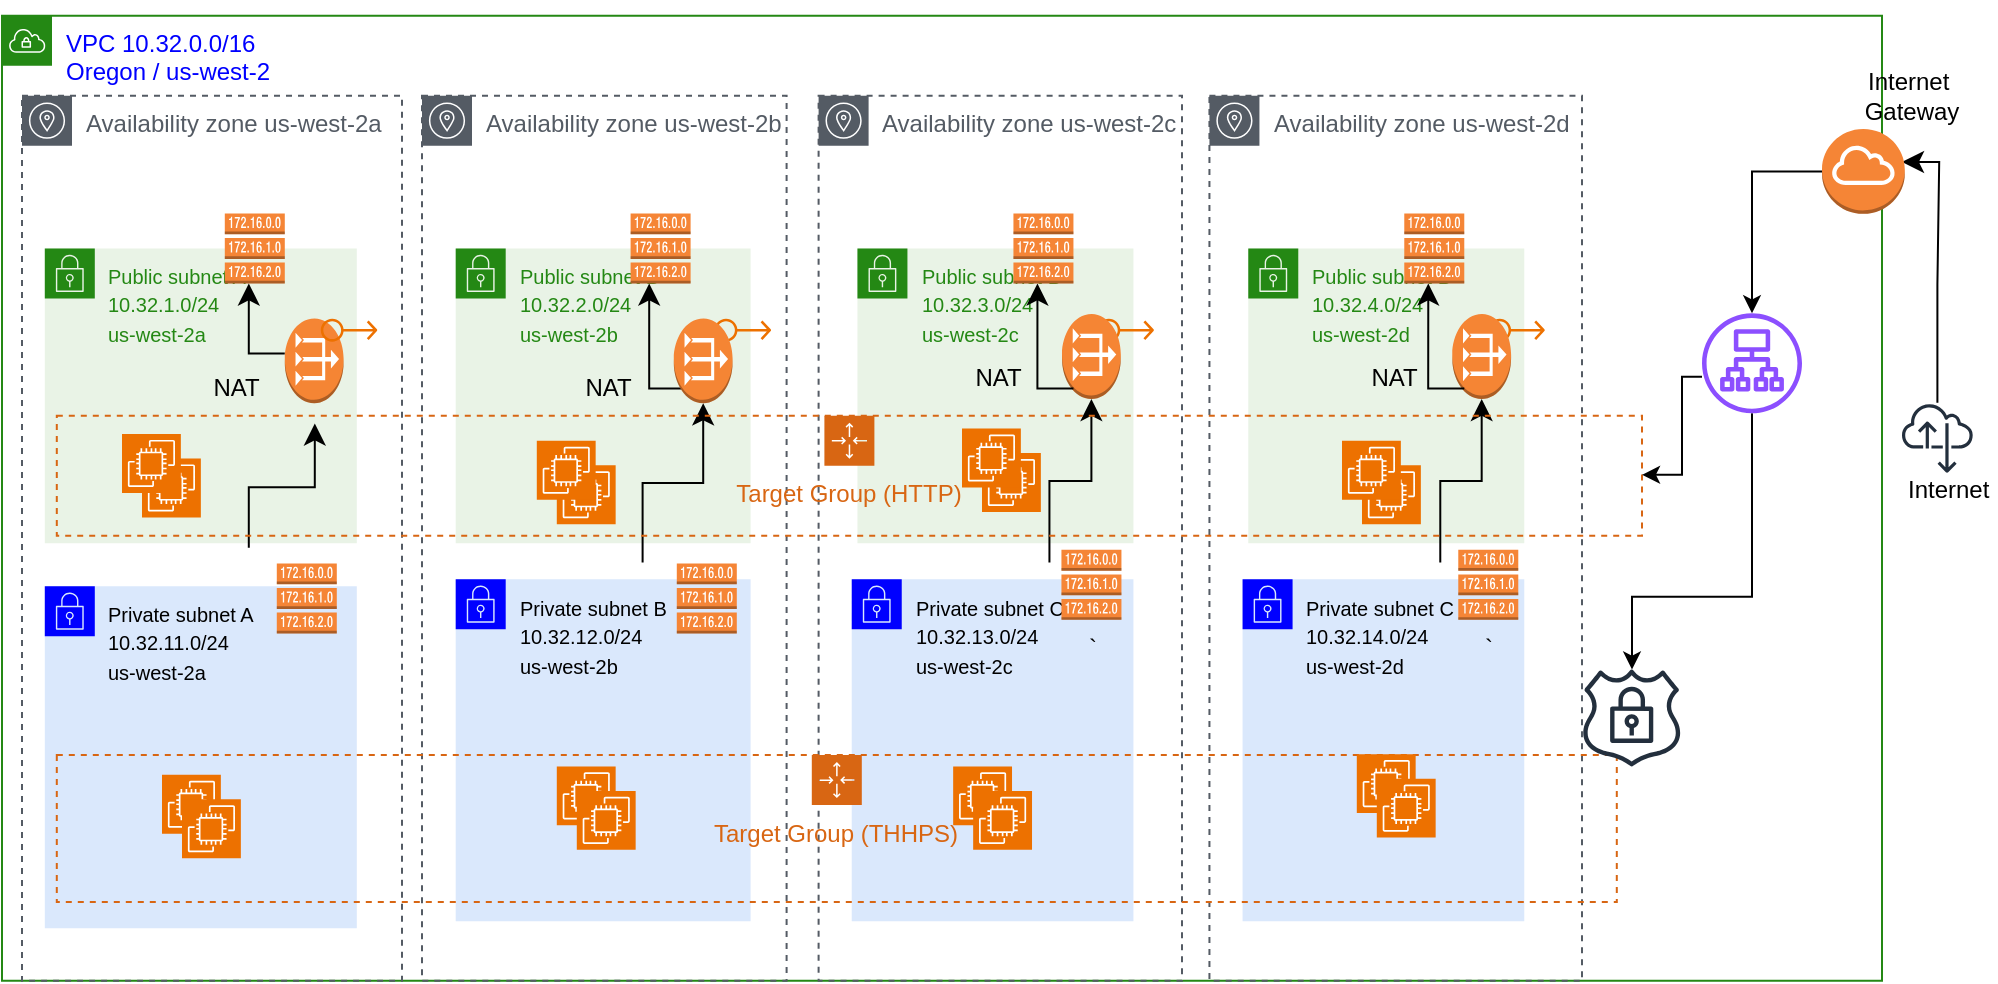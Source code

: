 <mxfile version="22.0.8" type="github">
  <diagram id="Ht1M8jgEwFfnCIfOTk4-" name="Page-1">
    <mxGraphModel dx="970" dy="1365" grid="1" gridSize="10" guides="1" tooltips="1" connect="1" arrows="1" fold="1" page="1" pageScale="1" pageWidth="1169" pageHeight="827" math="0" shadow="0">
      <root>
        <mxCell id="0" />
        <mxCell id="1" parent="0" />
        <mxCell id="oa0MFFQ-nruFWR2tFafd-1" value="" style="group" vertex="1" connectable="0" parent="1">
          <mxGeometry x="40" y="-797.59" width="940" height="490" as="geometry" />
        </mxCell>
        <mxCell id="trIx7C1fxaMWtldnHz-Z-1" value="&lt;font color=&quot;#0000ff&quot;&gt;VPC 10.32.0.0/16&lt;br&gt;Oregon / us-west-2&lt;br&gt;&lt;/font&gt;" style="points=[[0,0],[0.25,0],[0.5,0],[0.75,0],[1,0],[1,0.25],[1,0.5],[1,0.75],[1,1],[0.75,1],[0.5,1],[0.25,1],[0,1],[0,0.75],[0,0.5],[0,0.25]];outlineConnect=0;gradientColor=none;html=1;whiteSpace=wrap;fontSize=12;fontStyle=0;container=1;pointerEvents=0;collapsible=0;recursiveResize=0;shape=mxgraph.aws4.group;grIcon=mxgraph.aws4.group_vpc;strokeColor=#248814;fillColor=none;verticalAlign=top;align=left;spacingLeft=30;fontColor=#AAB7B8;dashed=0;" parent="oa0MFFQ-nruFWR2tFafd-1" vertex="1">
          <mxGeometry y="7.439" width="940" height="482.561" as="geometry" />
        </mxCell>
        <mxCell id="oa0MFFQ-nruFWR2tFafd-12" value="Availability zone us-west-2d" style="sketch=0;outlineConnect=0;gradientColor=none;html=1;whiteSpace=wrap;fontSize=12;fontStyle=0;shape=mxgraph.aws4.group;grIcon=mxgraph.aws4.group_availability_zone;strokeColor=#545B64;fillColor=none;verticalAlign=top;align=left;spacingLeft=30;fontColor=#545B64;dashed=1;" vertex="1" parent="trIx7C1fxaMWtldnHz-Z-1">
          <mxGeometry x="603.72" y="40" width="186.28" height="442.56" as="geometry" />
        </mxCell>
        <mxCell id="trIx7C1fxaMWtldnHz-Z-4" value="Availability zone us-west-2c" style="sketch=0;outlineConnect=0;gradientColor=none;html=1;whiteSpace=wrap;fontSize=12;fontStyle=0;shape=mxgraph.aws4.group;grIcon=mxgraph.aws4.group_availability_zone;strokeColor=#545B64;fillColor=none;verticalAlign=top;align=left;spacingLeft=30;fontColor=#545B64;dashed=1;" parent="trIx7C1fxaMWtldnHz-Z-1" vertex="1">
          <mxGeometry x="408.3" y="40" width="181.7" height="442.56" as="geometry" />
        </mxCell>
        <mxCell id="trIx7C1fxaMWtldnHz-Z-2" value="Availability zone us-west-2a" style="sketch=0;outlineConnect=0;gradientColor=none;html=1;whiteSpace=wrap;fontSize=12;fontStyle=0;shape=mxgraph.aws4.group;grIcon=mxgraph.aws4.group_availability_zone;strokeColor=#545B64;fillColor=none;verticalAlign=top;align=left;spacingLeft=30;fontColor=#545B64;dashed=1;" parent="trIx7C1fxaMWtldnHz-Z-1" vertex="1">
          <mxGeometry x="10" y="40" width="190" height="442.55" as="geometry" />
        </mxCell>
        <mxCell id="trIx7C1fxaMWtldnHz-Z-3" value="Availability zone us-west-2b" style="sketch=0;outlineConnect=0;gradientColor=none;html=1;whiteSpace=wrap;fontSize=12;fontStyle=0;shape=mxgraph.aws4.group;grIcon=mxgraph.aws4.group_availability_zone;strokeColor=#545B64;fillColor=none;verticalAlign=top;align=left;spacingLeft=30;fontColor=#545B64;dashed=1;" parent="trIx7C1fxaMWtldnHz-Z-1" vertex="1">
          <mxGeometry x="210" y="40" width="182.3" height="442.56" as="geometry" />
        </mxCell>
        <mxCell id="trIx7C1fxaMWtldnHz-Z-6" value="&lt;font style=&quot;font-size: 10px;&quot;&gt;Public subnet A&lt;br&gt;10.32.1.0/24&lt;br&gt;us-west-2a&lt;/font&gt;" style="points=[[0,0],[0.25,0],[0.5,0],[0.75,0],[1,0],[1,0.25],[1,0.5],[1,0.75],[1,1],[0.75,1],[0.5,1],[0.25,1],[0,1],[0,0.75],[0,0.5],[0,0.25]];outlineConnect=0;gradientColor=none;html=1;whiteSpace=wrap;fontSize=12;fontStyle=0;container=1;pointerEvents=0;collapsible=0;recursiveResize=0;shape=mxgraph.aws4.group;grIcon=mxgraph.aws4.group_security_group;grStroke=0;strokeColor=#248814;fillColor=#E9F3E6;verticalAlign=top;align=left;spacingLeft=30;fontColor=#248814;dashed=0;" parent="trIx7C1fxaMWtldnHz-Z-1" vertex="1">
          <mxGeometry x="21.4" y="116.366" width="156" height="147.438" as="geometry" />
        </mxCell>
        <mxCell id="trIx7C1fxaMWtldnHz-Z-20" value="" style="outlineConnect=0;dashed=0;verticalLabelPosition=bottom;verticalAlign=top;align=center;html=1;shape=mxgraph.aws3.route_table;fillColor=#F58536;gradientColor=none;" parent="trIx7C1fxaMWtldnHz-Z-6" vertex="1">
          <mxGeometry x="90" y="-17.5" width="30" height="35" as="geometry" />
        </mxCell>
        <mxCell id="aHG4INUPpNTib7LrLTzQ-5" value="" style="edgeStyle=segmentEdgeStyle;endArrow=classic;html=1;curved=0;rounded=0;endSize=8;startSize=8;exitX=0;exitY=0.412;exitDx=0;exitDy=0;exitPerimeter=0;" parent="trIx7C1fxaMWtldnHz-Z-6" source="trIx7C1fxaMWtldnHz-Z-14" edge="1">
          <mxGeometry width="50" height="50" relative="1" as="geometry">
            <mxPoint x="132" y="70" as="sourcePoint" />
            <mxPoint x="102" y="17.5" as="targetPoint" />
          </mxGeometry>
        </mxCell>
        <mxCell id="aHG4INUPpNTib7LrLTzQ-13" value="" style="edgeStyle=elbowEdgeStyle;elbow=vertical;endArrow=classic;html=1;curved=0;rounded=0;endSize=8;startSize=8;entryX=0.5;entryY=1;entryDx=0;entryDy=0;entryPerimeter=0;" parent="trIx7C1fxaMWtldnHz-Z-6" edge="1">
          <mxGeometry width="50" height="50" relative="1" as="geometry">
            <mxPoint x="102" y="149.625" as="sourcePoint" />
            <mxPoint x="135" y="87.5" as="targetPoint" />
            <Array as="points">
              <mxPoint x="-30" y="119.437" />
            </Array>
          </mxGeometry>
        </mxCell>
        <mxCell id="trIx7C1fxaMWtldnHz-Z-8" value="&lt;font style=&quot;font-size: 10px;&quot;&gt;Public subnet B&lt;br&gt;10.32.2.0/24&lt;br&gt;us-west-2b&lt;/font&gt;" style="points=[[0,0],[0.25,0],[0.5,0],[0.75,0],[1,0],[1,0.25],[1,0.5],[1,0.75],[1,1],[0.75,1],[0.5,1],[0.25,1],[0,1],[0,0.75],[0,0.5],[0,0.25]];outlineConnect=0;gradientColor=none;html=1;whiteSpace=wrap;fontSize=12;fontStyle=0;container=1;pointerEvents=0;collapsible=0;recursiveResize=0;shape=mxgraph.aws4.group;grIcon=mxgraph.aws4.group_security_group;grStroke=0;strokeColor=#248814;fillColor=#E9F3E6;verticalAlign=top;align=left;spacingLeft=30;fontColor=#248814;dashed=0;" parent="trIx7C1fxaMWtldnHz-Z-1" vertex="1">
          <mxGeometry x="226.85" y="116.366" width="147.45" height="147.438" as="geometry" />
        </mxCell>
        <mxCell id="trIx7C1fxaMWtldnHz-Z-24" value="" style="sketch=0;outlineConnect=0;fontColor=#232F3E;gradientColor=none;fillColor=#ED7100;strokeColor=none;dashed=0;verticalLabelPosition=bottom;verticalAlign=top;align=center;html=1;fontSize=12;fontStyle=0;aspect=fixed;pointerEvents=1;shape=mxgraph.aws4.elastic_ip_address;" parent="trIx7C1fxaMWtldnHz-Z-8" vertex="1">
          <mxGeometry x="129.45" y="35" width="28.286" height="11.786" as="geometry" />
        </mxCell>
        <mxCell id="aHG4INUPpNTib7LrLTzQ-3" value="" style="edgeStyle=elbowEdgeStyle;elbow=vertical;endArrow=classic;html=1;curved=0;rounded=0;endSize=8;startSize=8;entryX=0.5;entryY=1;entryDx=0;entryDy=0;entryPerimeter=0;" parent="trIx7C1fxaMWtldnHz-Z-8" edge="1" target="trIx7C1fxaMWtldnHz-Z-15">
          <mxGeometry width="50" height="50" relative="1" as="geometry">
            <mxPoint x="93.45" y="157.062" as="sourcePoint" />
            <mxPoint x="126.45" y="94.938" as="targetPoint" />
          </mxGeometry>
        </mxCell>
        <mxCell id="aHG4INUPpNTib7LrLTzQ-10" value="" style="edgeStyle=segmentEdgeStyle;endArrow=classic;html=1;curved=0;rounded=0;endSize=8;startSize=8;exitX=0;exitY=0.412;exitDx=0;exitDy=0;exitPerimeter=0;" parent="trIx7C1fxaMWtldnHz-Z-8" edge="1">
          <mxGeometry width="50" height="50" relative="1" as="geometry">
            <mxPoint x="114.75" y="70" as="sourcePoint" />
            <mxPoint x="96.75" y="17.5" as="targetPoint" />
          </mxGeometry>
        </mxCell>
        <mxCell id="aHG4INUPpNTib7LrLTzQ-14" value="" style="outlineConnect=0;dashed=0;verticalLabelPosition=bottom;verticalAlign=top;align=center;html=1;shape=mxgraph.aws3.route_table;fillColor=#F58536;gradientColor=none;" parent="trIx7C1fxaMWtldnHz-Z-8" vertex="1">
          <mxGeometry x="87.45" y="-17.5" width="30" height="35" as="geometry" />
        </mxCell>
        <mxCell id="trIx7C1fxaMWtldnHz-Z-10" value="&lt;font style=&quot;font-size: 10px;&quot;&gt;Private subnet A&lt;br&gt;10.32.11.0/24&lt;br&gt;us-west-2a&lt;/font&gt;" style="points=[[0,0],[0.25,0],[0.5,0],[0.75,0],[1,0],[1,0.25],[1,0.5],[1,0.75],[1,1],[0.75,1],[0.5,1],[0.25,1],[0,1],[0,0.75],[0,0.5],[0,0.25]];outlineConnect=0;html=1;whiteSpace=wrap;fontSize=12;fontStyle=0;container=1;pointerEvents=0;collapsible=0;recursiveResize=0;shape=mxgraph.aws4.group;grIcon=mxgraph.aws4.group_security_group;grStroke=0;strokeColor=#0000FF;fillColor=#dae8fc;verticalAlign=top;align=left;spacingLeft=30;dashed=0;" parent="trIx7C1fxaMWtldnHz-Z-1" vertex="1">
          <mxGeometry x="21.4" y="285.241" width="156" height="171.063" as="geometry" />
        </mxCell>
        <mxCell id="trIx7C1fxaMWtldnHz-Z-11" value="&lt;font style=&quot;font-size: 10px;&quot;&gt;Private subnet B&lt;br&gt;10.32.12.0/24&lt;br&gt;us-west-2b&lt;/font&gt;" style="points=[[0,0],[0.25,0],[0.5,0],[0.75,0],[1,0],[1,0.25],[1,0.5],[1,0.75],[1,1],[0.75,1],[0.5,1],[0.25,1],[0,1],[0,0.75],[0,0.5],[0,0.25]];outlineConnect=0;html=1;whiteSpace=wrap;fontSize=12;fontStyle=0;container=1;pointerEvents=0;collapsible=0;recursiveResize=0;shape=mxgraph.aws4.group;grIcon=mxgraph.aws4.group_security_group;grStroke=0;strokeColor=#0000FF;fillColor=#dae8fc;verticalAlign=top;align=left;spacingLeft=30;dashed=0;" parent="trIx7C1fxaMWtldnHz-Z-1" vertex="1">
          <mxGeometry x="226.85" y="281.741" width="147.45" height="171.063" as="geometry" />
        </mxCell>
        <mxCell id="trIx7C1fxaMWtldnHz-Z-14" value="" style="outlineConnect=0;dashed=0;verticalLabelPosition=bottom;verticalAlign=top;align=center;html=1;shape=mxgraph.aws3.vpc_nat_gateway;fillColor=#F58534;gradientColor=none;" parent="trIx7C1fxaMWtldnHz-Z-1" vertex="1">
          <mxGeometry x="141.4" y="151.366" width="29.4" height="42.437" as="geometry" />
        </mxCell>
        <mxCell id="trIx7C1fxaMWtldnHz-Z-22" value="" style="sketch=0;outlineConnect=0;fontColor=#232F3E;gradientColor=none;fillColor=#ED7100;strokeColor=none;dashed=0;verticalLabelPosition=bottom;verticalAlign=top;align=center;html=1;fontSize=12;fontStyle=0;aspect=fixed;pointerEvents=1;shape=mxgraph.aws4.elastic_ip_address;" parent="trIx7C1fxaMWtldnHz-Z-1" vertex="1">
          <mxGeometry x="159.4" y="151.366" width="28.286" height="11.786" as="geometry" />
        </mxCell>
        <mxCell id="trIx7C1fxaMWtldnHz-Z-9" value="&lt;font style=&quot;font-size: 10px;&quot;&gt;Public subnet B&lt;br&gt;10.32.3.0/24&lt;br&gt;us-west-2c&lt;/font&gt;" style="points=[[0,0],[0.25,0],[0.5,0],[0.75,0],[1,0],[1,0.25],[1,0.5],[1,0.75],[1,1],[0.75,1],[0.5,1],[0.25,1],[0,1],[0,0.75],[0,0.5],[0,0.25]];outlineConnect=0;gradientColor=none;html=1;whiteSpace=wrap;fontSize=12;fontStyle=0;container=1;pointerEvents=0;collapsible=0;recursiveResize=0;shape=mxgraph.aws4.group;grIcon=mxgraph.aws4.group_security_group;grStroke=0;strokeColor=#248814;fillColor=#E9F3E6;verticalAlign=top;align=left;spacingLeft=30;fontColor=#248814;dashed=0;" parent="trIx7C1fxaMWtldnHz-Z-1" vertex="1">
          <mxGeometry x="427.72" y="116.366" width="138" height="147.438" as="geometry" />
        </mxCell>
        <mxCell id="trIx7C1fxaMWtldnHz-Z-25" value="" style="sketch=0;outlineConnect=0;fontColor=#232F3E;gradientColor=none;fillColor=#ED7100;strokeColor=none;dashed=0;verticalLabelPosition=bottom;verticalAlign=top;align=center;html=1;fontSize=12;fontStyle=0;aspect=fixed;pointerEvents=1;shape=mxgraph.aws4.elastic_ip_address;" parent="trIx7C1fxaMWtldnHz-Z-1" vertex="1">
          <mxGeometry x="547.72" y="151.366" width="28.286" height="11.786" as="geometry" />
        </mxCell>
        <mxCell id="trIx7C1fxaMWtldnHz-Z-16" value="" style="outlineConnect=0;dashed=0;verticalLabelPosition=bottom;verticalAlign=top;align=center;html=1;shape=mxgraph.aws3.vpc_nat_gateway;fillColor=#F58534;gradientColor=none;" parent="trIx7C1fxaMWtldnHz-Z-1" vertex="1">
          <mxGeometry x="530.0" y="149.176" width="29.4" height="42.437" as="geometry" />
        </mxCell>
        <mxCell id="trIx7C1fxaMWtldnHz-Z-12" value="&lt;font style=&quot;font-size: 10px;&quot;&gt;Private subnet C&lt;br&gt;10.32.13.0/24&lt;br&gt;us-west-2c&lt;/font&gt;" style="points=[[0,0],[0.25,0],[0.5,0],[0.75,0],[1,0],[1,0.25],[1,0.5],[1,0.75],[1,1],[0.75,1],[0.5,1],[0.25,1],[0,1],[0,0.75],[0,0.5],[0,0.25]];outlineConnect=0;html=1;whiteSpace=wrap;fontSize=12;fontStyle=0;container=1;pointerEvents=0;collapsible=0;recursiveResize=0;shape=mxgraph.aws4.group;grIcon=mxgraph.aws4.group_security_group;grStroke=0;strokeColor=#0000FF;fillColor=#dae8fc;verticalAlign=top;align=left;spacingLeft=30;dashed=0;" parent="trIx7C1fxaMWtldnHz-Z-1" vertex="1">
          <mxGeometry x="424.87" y="281.741" width="140.85" height="171.063" as="geometry" />
        </mxCell>
        <mxCell id="aHG4INUPpNTib7LrLTzQ-4" value="" style="edgeStyle=elbowEdgeStyle;elbow=vertical;endArrow=classic;html=1;curved=0;rounded=0;endSize=8;startSize=8;entryX=0.5;entryY=1;entryDx=0;entryDy=0;entryPerimeter=0;" parent="trIx7C1fxaMWtldnHz-Z-1" target="trIx7C1fxaMWtldnHz-Z-16" edge="1">
          <mxGeometry width="50" height="50" relative="1" as="geometry">
            <mxPoint x="523.72" y="273.429" as="sourcePoint" />
            <mxPoint x="556.72" y="211.304" as="targetPoint" />
          </mxGeometry>
        </mxCell>
        <mxCell id="aHG4INUPpNTib7LrLTzQ-11" value="" style="edgeStyle=segmentEdgeStyle;endArrow=classic;html=1;curved=0;rounded=0;endSize=8;startSize=8;exitX=0;exitY=0.412;exitDx=0;exitDy=0;exitPerimeter=0;" parent="trIx7C1fxaMWtldnHz-Z-1" edge="1">
          <mxGeometry width="50" height="50" relative="1" as="geometry">
            <mxPoint x="535.72" y="186.366" as="sourcePoint" />
            <mxPoint x="517.72" y="133.866" as="targetPoint" />
          </mxGeometry>
        </mxCell>
        <mxCell id="oa0MFFQ-nruFWR2tFafd-5" value="&lt;font style=&quot;font-size: 10px;&quot;&gt;Public subnet B&lt;br&gt;10.32.4.0/24&lt;br&gt;us-west-2d&lt;/font&gt;" style="points=[[0,0],[0.25,0],[0.5,0],[0.75,0],[1,0],[1,0.25],[1,0.5],[1,0.75],[1,1],[0.75,1],[0.5,1],[0.25,1],[0,1],[0,0.75],[0,0.5],[0,0.25]];outlineConnect=0;gradientColor=none;html=1;whiteSpace=wrap;fontSize=12;fontStyle=0;container=1;pointerEvents=0;collapsible=0;recursiveResize=0;shape=mxgraph.aws4.group;grIcon=mxgraph.aws4.group_security_group;grStroke=0;strokeColor=#248814;fillColor=#E9F3E6;verticalAlign=top;align=left;spacingLeft=30;fontColor=#248814;dashed=0;" vertex="1" parent="trIx7C1fxaMWtldnHz-Z-1">
          <mxGeometry x="623.14" y="116.366" width="138" height="147.438" as="geometry" />
        </mxCell>
        <mxCell id="oa0MFFQ-nruFWR2tFafd-6" value="" style="sketch=0;outlineConnect=0;fontColor=#232F3E;gradientColor=none;fillColor=#ED7100;strokeColor=none;dashed=0;verticalLabelPosition=bottom;verticalAlign=top;align=center;html=1;fontSize=12;fontStyle=0;aspect=fixed;pointerEvents=1;shape=mxgraph.aws4.elastic_ip_address;" vertex="1" parent="trIx7C1fxaMWtldnHz-Z-1">
          <mxGeometry x="743.14" y="151.366" width="28.286" height="11.786" as="geometry" />
        </mxCell>
        <mxCell id="oa0MFFQ-nruFWR2tFafd-7" value="" style="outlineConnect=0;dashed=0;verticalLabelPosition=bottom;verticalAlign=top;align=center;html=1;shape=mxgraph.aws3.vpc_nat_gateway;fillColor=#F58534;gradientColor=none;" vertex="1" parent="trIx7C1fxaMWtldnHz-Z-1">
          <mxGeometry x="725.14" y="149.176" width="29.4" height="42.437" as="geometry" />
        </mxCell>
        <mxCell id="oa0MFFQ-nruFWR2tFafd-8" value="&lt;font style=&quot;font-size: 10px;&quot;&gt;Private subnet C&lt;br&gt;10.32.14.0/24&lt;br&gt;us-west-2d&lt;/font&gt;" style="points=[[0,0],[0.25,0],[0.5,0],[0.75,0],[1,0],[1,0.25],[1,0.5],[1,0.75],[1,1],[0.75,1],[0.5,1],[0.25,1],[0,1],[0,0.75],[0,0.5],[0,0.25]];outlineConnect=0;html=1;whiteSpace=wrap;fontSize=12;fontStyle=0;container=1;pointerEvents=0;collapsible=0;recursiveResize=0;shape=mxgraph.aws4.group;grIcon=mxgraph.aws4.group_security_group;grStroke=0;strokeColor=#0000FF;fillColor=#dae8fc;verticalAlign=top;align=left;spacingLeft=30;dashed=0;" vertex="1" parent="trIx7C1fxaMWtldnHz-Z-1">
          <mxGeometry x="620.29" y="281.741" width="140.85" height="171.063" as="geometry" />
        </mxCell>
        <mxCell id="oa0MFFQ-nruFWR2tFafd-10" value="" style="edgeStyle=elbowEdgeStyle;elbow=vertical;endArrow=classic;html=1;curved=0;rounded=0;endSize=8;startSize=8;entryX=0.5;entryY=1;entryDx=0;entryDy=0;entryPerimeter=0;" edge="1" target="oa0MFFQ-nruFWR2tFafd-7" parent="trIx7C1fxaMWtldnHz-Z-1">
          <mxGeometry width="50" height="50" relative="1" as="geometry">
            <mxPoint x="719.14" y="273.429" as="sourcePoint" />
            <mxPoint x="752.14" y="211.304" as="targetPoint" />
          </mxGeometry>
        </mxCell>
        <mxCell id="oa0MFFQ-nruFWR2tFafd-11" value="" style="edgeStyle=segmentEdgeStyle;endArrow=classic;html=1;curved=0;rounded=0;endSize=8;startSize=8;exitX=0;exitY=0.412;exitDx=0;exitDy=0;exitPerimeter=0;" edge="1" parent="trIx7C1fxaMWtldnHz-Z-1">
          <mxGeometry width="50" height="50" relative="1" as="geometry">
            <mxPoint x="731.14" y="186.366" as="sourcePoint" />
            <mxPoint x="713.14" y="133.866" as="targetPoint" />
          </mxGeometry>
        </mxCell>
        <mxCell id="trIx7C1fxaMWtldnHz-Z-21" value="" style="outlineConnect=0;dashed=0;verticalLabelPosition=bottom;verticalAlign=top;align=center;html=1;shape=mxgraph.aws3.route_table;fillColor=#F58536;gradientColor=none;" parent="trIx7C1fxaMWtldnHz-Z-1" vertex="1">
          <mxGeometry x="505.72" y="98.865" width="30" height="35" as="geometry" />
        </mxCell>
        <mxCell id="oa0MFFQ-nruFWR2tFafd-13" value="" style="outlineConnect=0;dashed=0;verticalLabelPosition=bottom;verticalAlign=top;align=center;html=1;shape=mxgraph.aws3.route_table;fillColor=#F58536;gradientColor=none;" vertex="1" parent="trIx7C1fxaMWtldnHz-Z-1">
          <mxGeometry x="701.14" y="98.865" width="30" height="35" as="geometry" />
        </mxCell>
        <mxCell id="oa0MFFQ-nruFWR2tFafd-25" value="Target Group (HTTP)" style="points=[[0,0],[0.25,0],[0.5,0],[0.75,0],[1,0],[1,0.25],[1,0.5],[1,0.75],[1,1],[0.75,1],[0.5,1],[0.25,1],[0,1],[0,0.75],[0,0.5],[0,0.25]];outlineConnect=0;gradientColor=none;html=1;whiteSpace=wrap;fontSize=12;fontStyle=0;container=1;pointerEvents=0;collapsible=0;recursiveResize=0;shape=mxgraph.aws4.groupCenter;grIcon=mxgraph.aws4.group_auto_scaling_group;grStroke=1;strokeColor=#D86613;fillColor=none;verticalAlign=top;align=center;fontColor=#D86613;dashed=1;spacingTop=25;" vertex="1" parent="trIx7C1fxaMWtldnHz-Z-1">
          <mxGeometry x="27.4" y="200" width="792.6" height="60" as="geometry" />
        </mxCell>
        <mxCell id="oa0MFFQ-nruFWR2tFafd-31" value="" style="sketch=0;points=[[0,0,0],[0.25,0,0],[0.5,0,0],[0.75,0,0],[1,0,0],[0,1,0],[0.25,1,0],[0.5,1,0],[0.75,1,0],[1,1,0],[0,0.25,0],[0,0.5,0],[0,0.75,0],[1,0.25,0],[1,0.5,0],[1,0.75,0]];outlineConnect=0;fontColor=#232F3E;fillColor=#ED7100;strokeColor=#ffffff;dashed=0;verticalLabelPosition=bottom;verticalAlign=top;align=center;html=1;fontSize=12;fontStyle=0;aspect=fixed;shape=mxgraph.aws4.resourceIcon;resIcon=mxgraph.aws4.ec2;" vertex="1" parent="trIx7C1fxaMWtldnHz-Z-1">
          <mxGeometry x="475.58" y="375.365" width="29.43" height="29.43" as="geometry" />
        </mxCell>
        <mxCell id="oa0MFFQ-nruFWR2tFafd-32" value="" style="sketch=0;points=[[0,0,0],[0.25,0,0],[0.5,0,0],[0.75,0,0],[1,0,0],[0,1,0],[0.25,1,0],[0.5,1,0],[0.75,1,0],[1,1,0],[0,0.25,0],[0,0.5,0],[0,0.75,0],[1,0.25,0],[1,0.5,0],[1,0.75,0]];outlineConnect=0;fontColor=#232F3E;fillColor=#ED7100;strokeColor=#ffffff;dashed=0;verticalLabelPosition=bottom;verticalAlign=top;align=center;html=1;fontSize=12;fontStyle=0;aspect=fixed;shape=mxgraph.aws4.resourceIcon;resIcon=mxgraph.aws4.ec2;" vertex="1" parent="trIx7C1fxaMWtldnHz-Z-1">
          <mxGeometry x="485.58" y="387.615" width="29.43" height="29.43" as="geometry" />
        </mxCell>
        <mxCell id="oa0MFFQ-nruFWR2tFafd-38" value="NAT&amp;nbsp;" style="text;html=1;strokeColor=none;fillColor=none;align=center;verticalAlign=middle;whiteSpace=wrap;rounded=0;" vertex="1" parent="trIx7C1fxaMWtldnHz-Z-1">
          <mxGeometry x="680" y="167.553" width="36" height="26.25" as="geometry" />
        </mxCell>
        <mxCell id="oa0MFFQ-nruFWR2tFafd-40" value="Target Group (THHPS)" style="points=[[0,0],[0.25,0],[0.5,0],[0.75,0],[1,0],[1,0.25],[1,0.5],[1,0.75],[1,1],[0.75,1],[0.5,1],[0.25,1],[0,1],[0,0.75],[0,0.5],[0,0.25]];outlineConnect=0;gradientColor=none;html=1;whiteSpace=wrap;fontSize=12;fontStyle=0;container=1;pointerEvents=0;collapsible=0;recursiveResize=0;shape=mxgraph.aws4.groupCenter;grIcon=mxgraph.aws4.group_auto_scaling_group;grStroke=1;strokeColor=#D86613;fillColor=none;verticalAlign=top;align=center;fontColor=#D86613;dashed=1;spacingTop=25;" vertex="1" parent="trIx7C1fxaMWtldnHz-Z-1">
          <mxGeometry x="27.4" y="369.699" width="780" height="73.5" as="geometry" />
        </mxCell>
        <mxCell id="trIx7C1fxaMWtldnHz-Z-15" value="" style="outlineConnect=0;dashed=0;verticalLabelPosition=bottom;verticalAlign=top;align=center;html=1;shape=mxgraph.aws3.vpc_nat_gateway;fillColor=#F58534;gradientColor=none;" parent="trIx7C1fxaMWtldnHz-Z-1" vertex="1">
          <mxGeometry x="335.9" y="151.366" width="29.4" height="42.437" as="geometry" />
        </mxCell>
        <mxCell id="oa0MFFQ-nruFWR2tFafd-37" value="NAT&amp;nbsp;" style="text;html=1;strokeColor=none;fillColor=none;align=center;verticalAlign=middle;whiteSpace=wrap;rounded=0;" vertex="1" parent="trIx7C1fxaMWtldnHz-Z-1">
          <mxGeometry x="482.29" y="167.553" width="36" height="26.25" as="geometry" />
        </mxCell>
        <mxCell id="oa0MFFQ-nruFWR2tFafd-48" value="" style="sketch=0;points=[[0,0,0],[0.25,0,0],[0.5,0,0],[0.75,0,0],[1,0,0],[0,1,0],[0.25,1,0],[0.5,1,0],[0.75,1,0],[1,1,0],[0,0.25,0],[0,0.5,0],[0,0.75,0],[1,0.25,0],[1,0.5,0],[1,0.75,0]];outlineConnect=0;fontColor=#232F3E;fillColor=#ED7100;strokeColor=#ffffff;dashed=0;verticalLabelPosition=bottom;verticalAlign=top;align=center;html=1;fontSize=12;fontStyle=0;aspect=fixed;shape=mxgraph.aws4.resourceIcon;resIcon=mxgraph.aws4.ec2;" vertex="1" parent="trIx7C1fxaMWtldnHz-Z-1">
          <mxGeometry x="70" y="221.41" width="29.43" height="29.43" as="geometry" />
        </mxCell>
        <mxCell id="oa0MFFQ-nruFWR2tFafd-49" value="" style="sketch=0;points=[[0,0,0],[0.25,0,0],[0.5,0,0],[0.75,0,0],[1,0,0],[0,1,0],[0.25,1,0],[0.5,1,0],[0.75,1,0],[1,1,0],[0,0.25,0],[0,0.5,0],[0,0.75,0],[1,0.25,0],[1,0.5,0],[1,0.75,0]];outlineConnect=0;fontColor=#232F3E;fillColor=#ED7100;strokeColor=#ffffff;dashed=0;verticalLabelPosition=bottom;verticalAlign=top;align=center;html=1;fontSize=12;fontStyle=0;aspect=fixed;shape=mxgraph.aws4.resourceIcon;resIcon=mxgraph.aws4.ec2;" vertex="1" parent="trIx7C1fxaMWtldnHz-Z-1">
          <mxGeometry x="60" y="209.16" width="29.43" height="29.43" as="geometry" />
        </mxCell>
        <mxCell id="trIx7C1fxaMWtldnHz-Z-13" value="" style="outlineConnect=0;dashed=0;verticalLabelPosition=bottom;verticalAlign=top;align=center;html=1;shape=mxgraph.aws3.route_table;fillColor=#F58536;gradientColor=none;" parent="oa0MFFQ-nruFWR2tFafd-1" vertex="1">
          <mxGeometry x="137.4" y="281.306" width="30" height="35" as="geometry" />
        </mxCell>
        <mxCell id="trIx7C1fxaMWtldnHz-Z-17" value="" style="outlineConnect=0;dashed=0;verticalLabelPosition=bottom;verticalAlign=top;align=center;html=1;shape=mxgraph.aws3.route_table;fillColor=#F58536;gradientColor=none;" parent="oa0MFFQ-nruFWR2tFafd-1" vertex="1">
          <mxGeometry x="337.4" y="281.306" width="30" height="35" as="geometry" />
        </mxCell>
        <mxCell id="trIx7C1fxaMWtldnHz-Z-18" value="`" style="outlineConnect=0;dashed=0;verticalLabelPosition=bottom;verticalAlign=top;align=center;html=1;shape=mxgraph.aws3.route_table;fillColor=#F58536;gradientColor=none;" parent="oa0MFFQ-nruFWR2tFafd-1" vertex="1">
          <mxGeometry x="529.72" y="274.524" width="30" height="35" as="geometry" />
        </mxCell>
        <mxCell id="oa0MFFQ-nruFWR2tFafd-9" value="`" style="outlineConnect=0;dashed=0;verticalLabelPosition=bottom;verticalAlign=top;align=center;html=1;shape=mxgraph.aws3.route_table;fillColor=#F58536;gradientColor=none;" vertex="1" parent="oa0MFFQ-nruFWR2tFafd-1">
          <mxGeometry x="728.14" y="274.524" width="30" height="35" as="geometry" />
        </mxCell>
        <mxCell id="oa0MFFQ-nruFWR2tFafd-29" value="" style="sketch=0;points=[[0,0,0],[0.25,0,0],[0.5,0,0],[0.75,0,0],[1,0,0],[0,1,0],[0.25,1,0],[0.5,1,0],[0.75,1,0],[1,1,0],[0,0.25,0],[0,0.5,0],[0,0.75,0],[1,0.25,0],[1,0.5,0],[1,0.75,0]];outlineConnect=0;fontColor=#232F3E;fillColor=#ED7100;strokeColor=#ffffff;dashed=0;verticalLabelPosition=bottom;verticalAlign=top;align=center;html=1;fontSize=12;fontStyle=0;aspect=fixed;shape=mxgraph.aws4.resourceIcon;resIcon=mxgraph.aws4.ec2;" vertex="1" parent="oa0MFFQ-nruFWR2tFafd-1">
          <mxGeometry x="277.4" y="382.804" width="29.43" height="29.43" as="geometry" />
        </mxCell>
        <mxCell id="oa0MFFQ-nruFWR2tFafd-30" value="" style="sketch=0;points=[[0,0,0],[0.25,0,0],[0.5,0,0],[0.75,0,0],[1,0,0],[0,1,0],[0.25,1,0],[0.5,1,0],[0.75,1,0],[1,1,0],[0,0.25,0],[0,0.5,0],[0,0.75,0],[1,0.25,0],[1,0.5,0],[1,0.75,0]];outlineConnect=0;fontColor=#232F3E;fillColor=#ED7100;strokeColor=#ffffff;dashed=0;verticalLabelPosition=bottom;verticalAlign=top;align=center;html=1;fontSize=12;fontStyle=0;aspect=fixed;shape=mxgraph.aws4.resourceIcon;resIcon=mxgraph.aws4.ec2;" vertex="1" parent="oa0MFFQ-nruFWR2tFafd-1">
          <mxGeometry x="287.4" y="395.054" width="29.43" height="29.43" as="geometry" />
        </mxCell>
        <mxCell id="oa0MFFQ-nruFWR2tFafd-33" value="" style="sketch=0;points=[[0,0,0],[0.25,0,0],[0.5,0,0],[0.75,0,0],[1,0,0],[0,1,0],[0.25,1,0],[0.5,1,0],[0.75,1,0],[1,1,0],[0,0.25,0],[0,0.5,0],[0,0.75,0],[1,0.25,0],[1,0.5,0],[1,0.75,0]];outlineConnect=0;fontColor=#232F3E;fillColor=#ED7100;strokeColor=#ffffff;dashed=0;verticalLabelPosition=bottom;verticalAlign=top;align=center;html=1;fontSize=12;fontStyle=0;aspect=fixed;shape=mxgraph.aws4.resourceIcon;resIcon=mxgraph.aws4.ec2;" vertex="1" parent="oa0MFFQ-nruFWR2tFafd-1">
          <mxGeometry x="677.4" y="376.679" width="29.43" height="29.43" as="geometry" />
        </mxCell>
        <mxCell id="oa0MFFQ-nruFWR2tFafd-34" value="" style="sketch=0;points=[[0,0,0],[0.25,0,0],[0.5,0,0],[0.75,0,0],[1,0,0],[0,1,0],[0.25,1,0],[0.5,1,0],[0.75,1,0],[1,1,0],[0,0.25,0],[0,0.5,0],[0,0.75,0],[1,0.25,0],[1,0.5,0],[1,0.75,0]];outlineConnect=0;fontColor=#232F3E;fillColor=#ED7100;strokeColor=#ffffff;dashed=0;verticalLabelPosition=bottom;verticalAlign=top;align=center;html=1;fontSize=12;fontStyle=0;aspect=fixed;shape=mxgraph.aws4.resourceIcon;resIcon=mxgraph.aws4.ec2;" vertex="1" parent="oa0MFFQ-nruFWR2tFafd-1">
          <mxGeometry x="687.4" y="388.929" width="29.43" height="29.43" as="geometry" />
        </mxCell>
        <mxCell id="oa0MFFQ-nruFWR2tFafd-36" value="NAT&amp;nbsp;" style="text;html=1;strokeColor=none;fillColor=none;align=center;verticalAlign=middle;whiteSpace=wrap;rounded=0;" vertex="1" parent="oa0MFFQ-nruFWR2tFafd-1">
          <mxGeometry x="287.4" y="180.002" width="36" height="26.25" as="geometry" />
        </mxCell>
        <mxCell id="aHG4INUPpNTib7LrLTzQ-22" value="NAT&amp;nbsp;" style="text;html=1;strokeColor=none;fillColor=none;align=center;verticalAlign=middle;whiteSpace=wrap;rounded=0;" parent="oa0MFFQ-nruFWR2tFafd-1" vertex="1">
          <mxGeometry x="101.4" y="180.006" width="36" height="26.25" as="geometry" />
        </mxCell>
        <mxCell id="oa0MFFQ-nruFWR2tFafd-42" value="" style="sketch=0;points=[[0,0,0],[0.25,0,0],[0.5,0,0],[0.75,0,0],[1,0,0],[0,1,0],[0.25,1,0],[0.5,1,0],[0.75,1,0],[1,1,0],[0,0.25,0],[0,0.5,0],[0,0.75,0],[1,0.25,0],[1,0.5,0],[1,0.75,0]];outlineConnect=0;fontColor=#232F3E;fillColor=#ED7100;strokeColor=#ffffff;dashed=0;verticalLabelPosition=bottom;verticalAlign=top;align=center;html=1;fontSize=12;fontStyle=0;aspect=fixed;shape=mxgraph.aws4.resourceIcon;resIcon=mxgraph.aws4.ec2;" vertex="1" parent="oa0MFFQ-nruFWR2tFafd-1">
          <mxGeometry x="680" y="232.249" width="29.43" height="29.43" as="geometry" />
        </mxCell>
        <mxCell id="oa0MFFQ-nruFWR2tFafd-43" value="" style="sketch=0;points=[[0,0,0],[0.25,0,0],[0.5,0,0],[0.75,0,0],[1,0,0],[0,1,0],[0.25,1,0],[0.5,1,0],[0.75,1,0],[1,1,0],[0,0.25,0],[0,0.5,0],[0,0.75,0],[1,0.25,0],[1,0.5,0],[1,0.75,0]];outlineConnect=0;fontColor=#232F3E;fillColor=#ED7100;strokeColor=#ffffff;dashed=0;verticalLabelPosition=bottom;verticalAlign=top;align=center;html=1;fontSize=12;fontStyle=0;aspect=fixed;shape=mxgraph.aws4.resourceIcon;resIcon=mxgraph.aws4.ec2;" vertex="1" parent="oa0MFFQ-nruFWR2tFafd-1">
          <mxGeometry x="670" y="219.999" width="29.43" height="29.43" as="geometry" />
        </mxCell>
        <mxCell id="oa0MFFQ-nruFWR2tFafd-44" value="" style="sketch=0;points=[[0,0,0],[0.25,0,0],[0.5,0,0],[0.75,0,0],[1,0,0],[0,1,0],[0.25,1,0],[0.5,1,0],[0.75,1,0],[1,1,0],[0,0.25,0],[0,0.5,0],[0,0.75,0],[1,0.25,0],[1,0.5,0],[1,0.75,0]];outlineConnect=0;fontColor=#232F3E;fillColor=#ED7100;strokeColor=#ffffff;dashed=0;verticalLabelPosition=bottom;verticalAlign=top;align=center;html=1;fontSize=12;fontStyle=0;aspect=fixed;shape=mxgraph.aws4.resourceIcon;resIcon=mxgraph.aws4.ec2;" vertex="1" parent="oa0MFFQ-nruFWR2tFafd-1">
          <mxGeometry x="490" y="226.129" width="29.43" height="29.43" as="geometry" />
        </mxCell>
        <mxCell id="oa0MFFQ-nruFWR2tFafd-45" value="" style="sketch=0;points=[[0,0,0],[0.25,0,0],[0.5,0,0],[0.75,0,0],[1,0,0],[0,1,0],[0.25,1,0],[0.5,1,0],[0.75,1,0],[1,1,0],[0,0.25,0],[0,0.5,0],[0,0.75,0],[1,0.25,0],[1,0.5,0],[1,0.75,0]];outlineConnect=0;fontColor=#232F3E;fillColor=#ED7100;strokeColor=#ffffff;dashed=0;verticalLabelPosition=bottom;verticalAlign=top;align=center;html=1;fontSize=12;fontStyle=0;aspect=fixed;shape=mxgraph.aws4.resourceIcon;resIcon=mxgraph.aws4.ec2;" vertex="1" parent="oa0MFFQ-nruFWR2tFafd-1">
          <mxGeometry x="480" y="213.879" width="29.43" height="29.43" as="geometry" />
        </mxCell>
        <mxCell id="oa0MFFQ-nruFWR2tFafd-46" value="" style="sketch=0;points=[[0,0,0],[0.25,0,0],[0.5,0,0],[0.75,0,0],[1,0,0],[0,1,0],[0.25,1,0],[0.5,1,0],[0.75,1,0],[1,1,0],[0,0.25,0],[0,0.5,0],[0,0.75,0],[1,0.25,0],[1,0.5,0],[1,0.75,0]];outlineConnect=0;fontColor=#232F3E;fillColor=#ED7100;strokeColor=#ffffff;dashed=0;verticalLabelPosition=bottom;verticalAlign=top;align=center;html=1;fontSize=12;fontStyle=0;aspect=fixed;shape=mxgraph.aws4.resourceIcon;resIcon=mxgraph.aws4.ec2;" vertex="1" parent="oa0MFFQ-nruFWR2tFafd-1">
          <mxGeometry x="277.4" y="232.249" width="29.43" height="29.43" as="geometry" />
        </mxCell>
        <mxCell id="oa0MFFQ-nruFWR2tFafd-47" value="" style="sketch=0;points=[[0,0,0],[0.25,0,0],[0.5,0,0],[0.75,0,0],[1,0,0],[0,1,0],[0.25,1,0],[0.5,1,0],[0.75,1,0],[1,1,0],[0,0.25,0],[0,0.5,0],[0,0.75,0],[1,0.25,0],[1,0.5,0],[1,0.75,0]];outlineConnect=0;fontColor=#232F3E;fillColor=#ED7100;strokeColor=#ffffff;dashed=0;verticalLabelPosition=bottom;verticalAlign=top;align=center;html=1;fontSize=12;fontStyle=0;aspect=fixed;shape=mxgraph.aws4.resourceIcon;resIcon=mxgraph.aws4.ec2;" vertex="1" parent="oa0MFFQ-nruFWR2tFafd-1">
          <mxGeometry x="267.4" y="219.999" width="29.43" height="29.43" as="geometry" />
        </mxCell>
        <mxCell id="oa0MFFQ-nruFWR2tFafd-26" value="" style="sketch=0;points=[[0,0,0],[0.25,0,0],[0.5,0,0],[0.75,0,0],[1,0,0],[0,1,0],[0.25,1,0],[0.5,1,0],[0.75,1,0],[1,1,0],[0,0.25,0],[0,0.5,0],[0,0.75,0],[1,0.25,0],[1,0.5,0],[1,0.75,0]];outlineConnect=0;fontColor=#232F3E;fillColor=#ED7100;strokeColor=#ffffff;dashed=0;verticalLabelPosition=bottom;verticalAlign=top;align=center;html=1;fontSize=12;fontStyle=0;aspect=fixed;shape=mxgraph.aws4.resourceIcon;resIcon=mxgraph.aws4.ec2;" vertex="1" parent="oa0MFFQ-nruFWR2tFafd-1">
          <mxGeometry x="80" y="387.004" width="29.43" height="29.43" as="geometry" />
        </mxCell>
        <mxCell id="oa0MFFQ-nruFWR2tFafd-27" value="" style="sketch=0;points=[[0,0,0],[0.25,0,0],[0.5,0,0],[0.75,0,0],[1,0,0],[0,1,0],[0.25,1,0],[0.5,1,0],[0.75,1,0],[1,1,0],[0,0.25,0],[0,0.5,0],[0,0.75,0],[1,0.25,0],[1,0.5,0],[1,0.75,0]];outlineConnect=0;fontColor=#232F3E;fillColor=#ED7100;strokeColor=#ffffff;dashed=0;verticalLabelPosition=bottom;verticalAlign=top;align=center;html=1;fontSize=12;fontStyle=0;aspect=fixed;shape=mxgraph.aws4.resourceIcon;resIcon=mxgraph.aws4.ec2;" vertex="1" parent="oa0MFFQ-nruFWR2tFafd-1">
          <mxGeometry x="90" y="399.254" width="29.43" height="29.43" as="geometry" />
        </mxCell>
        <mxCell id="oa0MFFQ-nruFWR2tFafd-50" value="" style="sketch=0;outlineConnect=0;fontColor=#232F3E;gradientColor=none;fillColor=#232F3D;strokeColor=none;dashed=0;verticalLabelPosition=bottom;verticalAlign=top;align=center;html=1;fontSize=12;fontStyle=0;aspect=fixed;pointerEvents=1;shape=mxgraph.aws4.ssl_padlock;" vertex="1" parent="oa0MFFQ-nruFWR2tFafd-1">
          <mxGeometry x="790" y="334.359" width="49.71" height="48.44" as="geometry" />
        </mxCell>
        <mxCell id="oa0MFFQ-nruFWR2tFafd-52" style="edgeStyle=orthogonalEdgeStyle;rounded=0;orthogonalLoop=1;jettySize=auto;html=1;" edge="1" parent="oa0MFFQ-nruFWR2tFafd-1" source="oa0MFFQ-nruFWR2tFafd-21" target="oa0MFFQ-nruFWR2tFafd-25">
          <mxGeometry relative="1" as="geometry">
            <mxPoint x="830" y="230" as="targetPoint" />
            <Array as="points">
              <mxPoint x="840" y="188" />
              <mxPoint x="840" y="237" />
            </Array>
          </mxGeometry>
        </mxCell>
        <mxCell id="oa0MFFQ-nruFWR2tFafd-53" style="edgeStyle=orthogonalEdgeStyle;rounded=0;orthogonalLoop=1;jettySize=auto;html=1;" edge="1" parent="oa0MFFQ-nruFWR2tFafd-1" source="oa0MFFQ-nruFWR2tFafd-21" target="oa0MFFQ-nruFWR2tFafd-50">
          <mxGeometry relative="1" as="geometry">
            <Array as="points">
              <mxPoint x="875" y="298" />
              <mxPoint x="815" y="298" />
            </Array>
          </mxGeometry>
        </mxCell>
        <mxCell id="oa0MFFQ-nruFWR2tFafd-21" value="" style="sketch=0;outlineConnect=0;fontColor=#232F3E;gradientColor=none;fillColor=#8C4FFF;strokeColor=none;dashed=0;verticalLabelPosition=bottom;verticalAlign=top;align=center;html=1;fontSize=12;fontStyle=0;aspect=fixed;pointerEvents=1;shape=mxgraph.aws4.application_load_balancer;" vertex="1" parent="oa0MFFQ-nruFWR2tFafd-1">
          <mxGeometry x="850" y="156.26" width="50" height="50" as="geometry" />
        </mxCell>
        <mxCell id="wVeLMUc-FfvlE32uKDVn-6" value="" style="sketch=0;outlineConnect=0;fontColor=#232F3E;gradientColor=none;fillColor=#232F3D;strokeColor=none;dashed=0;verticalLabelPosition=bottom;verticalAlign=top;align=center;html=1;fontSize=12;fontStyle=0;aspect=fixed;pointerEvents=1;shape=mxgraph.aws4.internet_alt22;" parent="1" vertex="1">
          <mxGeometry x="990" y="-596.781" width="35.357" height="35.357" as="geometry" />
        </mxCell>
        <mxCell id="aHG4INUPpNTib7LrLTzQ-19" value="" style="edgeStyle=segmentEdgeStyle;endArrow=classic;html=1;curved=0;rounded=0;endSize=8;startSize=8;" parent="1" source="wVeLMUc-FfvlE32uKDVn-6" edge="1">
          <mxGeometry width="50" height="50" relative="1" as="geometry">
            <mxPoint x="972.6" y="-761.781" as="sourcePoint" />
            <mxPoint x="990.0" y="-717.01" as="targetPoint" />
            <Array as="points">
              <mxPoint x="1008" y="-655.71" />
              <mxPoint x="1008.6" y="-714.639" />
            </Array>
          </mxGeometry>
        </mxCell>
        <mxCell id="aHG4INUPpNTib7LrLTzQ-34" value="Internet&amp;nbsp;" style="text;html=1;strokeColor=none;fillColor=none;align=center;verticalAlign=middle;whiteSpace=wrap;rounded=0;" parent="1" vertex="1">
          <mxGeometry x="996.6" y="-561.424" width="36" height="17.679" as="geometry" />
        </mxCell>
        <mxCell id="oa0MFFQ-nruFWR2tFafd-51" style="edgeStyle=orthogonalEdgeStyle;rounded=0;orthogonalLoop=1;jettySize=auto;html=1;exitX=0;exitY=0.5;exitDx=0;exitDy=0;exitPerimeter=0;" edge="1" parent="1" source="trIx7C1fxaMWtldnHz-Z-26" target="oa0MFFQ-nruFWR2tFafd-21">
          <mxGeometry relative="1" as="geometry" />
        </mxCell>
        <mxCell id="trIx7C1fxaMWtldnHz-Z-26" value="" style="outlineConnect=0;dashed=0;verticalLabelPosition=bottom;verticalAlign=top;align=center;html=1;shape=mxgraph.aws3.internet_gateway;fillColor=#F58536;gradientColor=none;" parent="1" vertex="1">
          <mxGeometry x="950" y="-733.5" width="41.4" height="42.429" as="geometry" />
        </mxCell>
        <mxCell id="aHG4INUPpNTib7LrLTzQ-33" value="Internet&amp;nbsp;&lt;br&gt;Gateway" style="text;html=1;strokeColor=none;fillColor=none;align=center;verticalAlign=middle;whiteSpace=wrap;rounded=0;" parent="1" vertex="1">
          <mxGeometry x="980" y="-760" width="30" height="20.11" as="geometry" />
        </mxCell>
      </root>
    </mxGraphModel>
  </diagram>
</mxfile>
